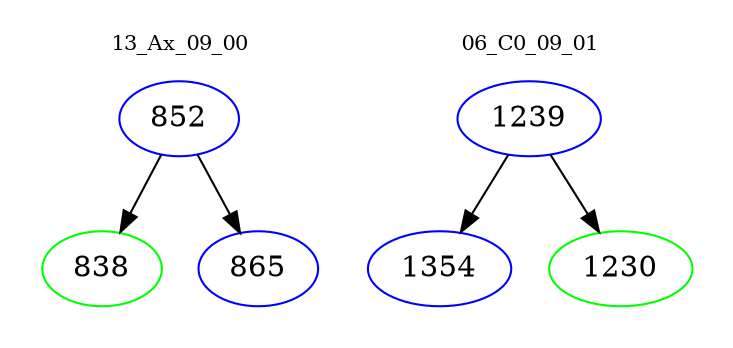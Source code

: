 digraph{
subgraph cluster_0 {
color = white
label = "13_Ax_09_00";
fontsize=10;
T0_852 [label="852", color="blue"]
T0_852 -> T0_838 [color="black"]
T0_838 [label="838", color="green"]
T0_852 -> T0_865 [color="black"]
T0_865 [label="865", color="blue"]
}
subgraph cluster_1 {
color = white
label = "06_C0_09_01";
fontsize=10;
T1_1239 [label="1239", color="blue"]
T1_1239 -> T1_1354 [color="black"]
T1_1354 [label="1354", color="blue"]
T1_1239 -> T1_1230 [color="black"]
T1_1230 [label="1230", color="green"]
}
}
